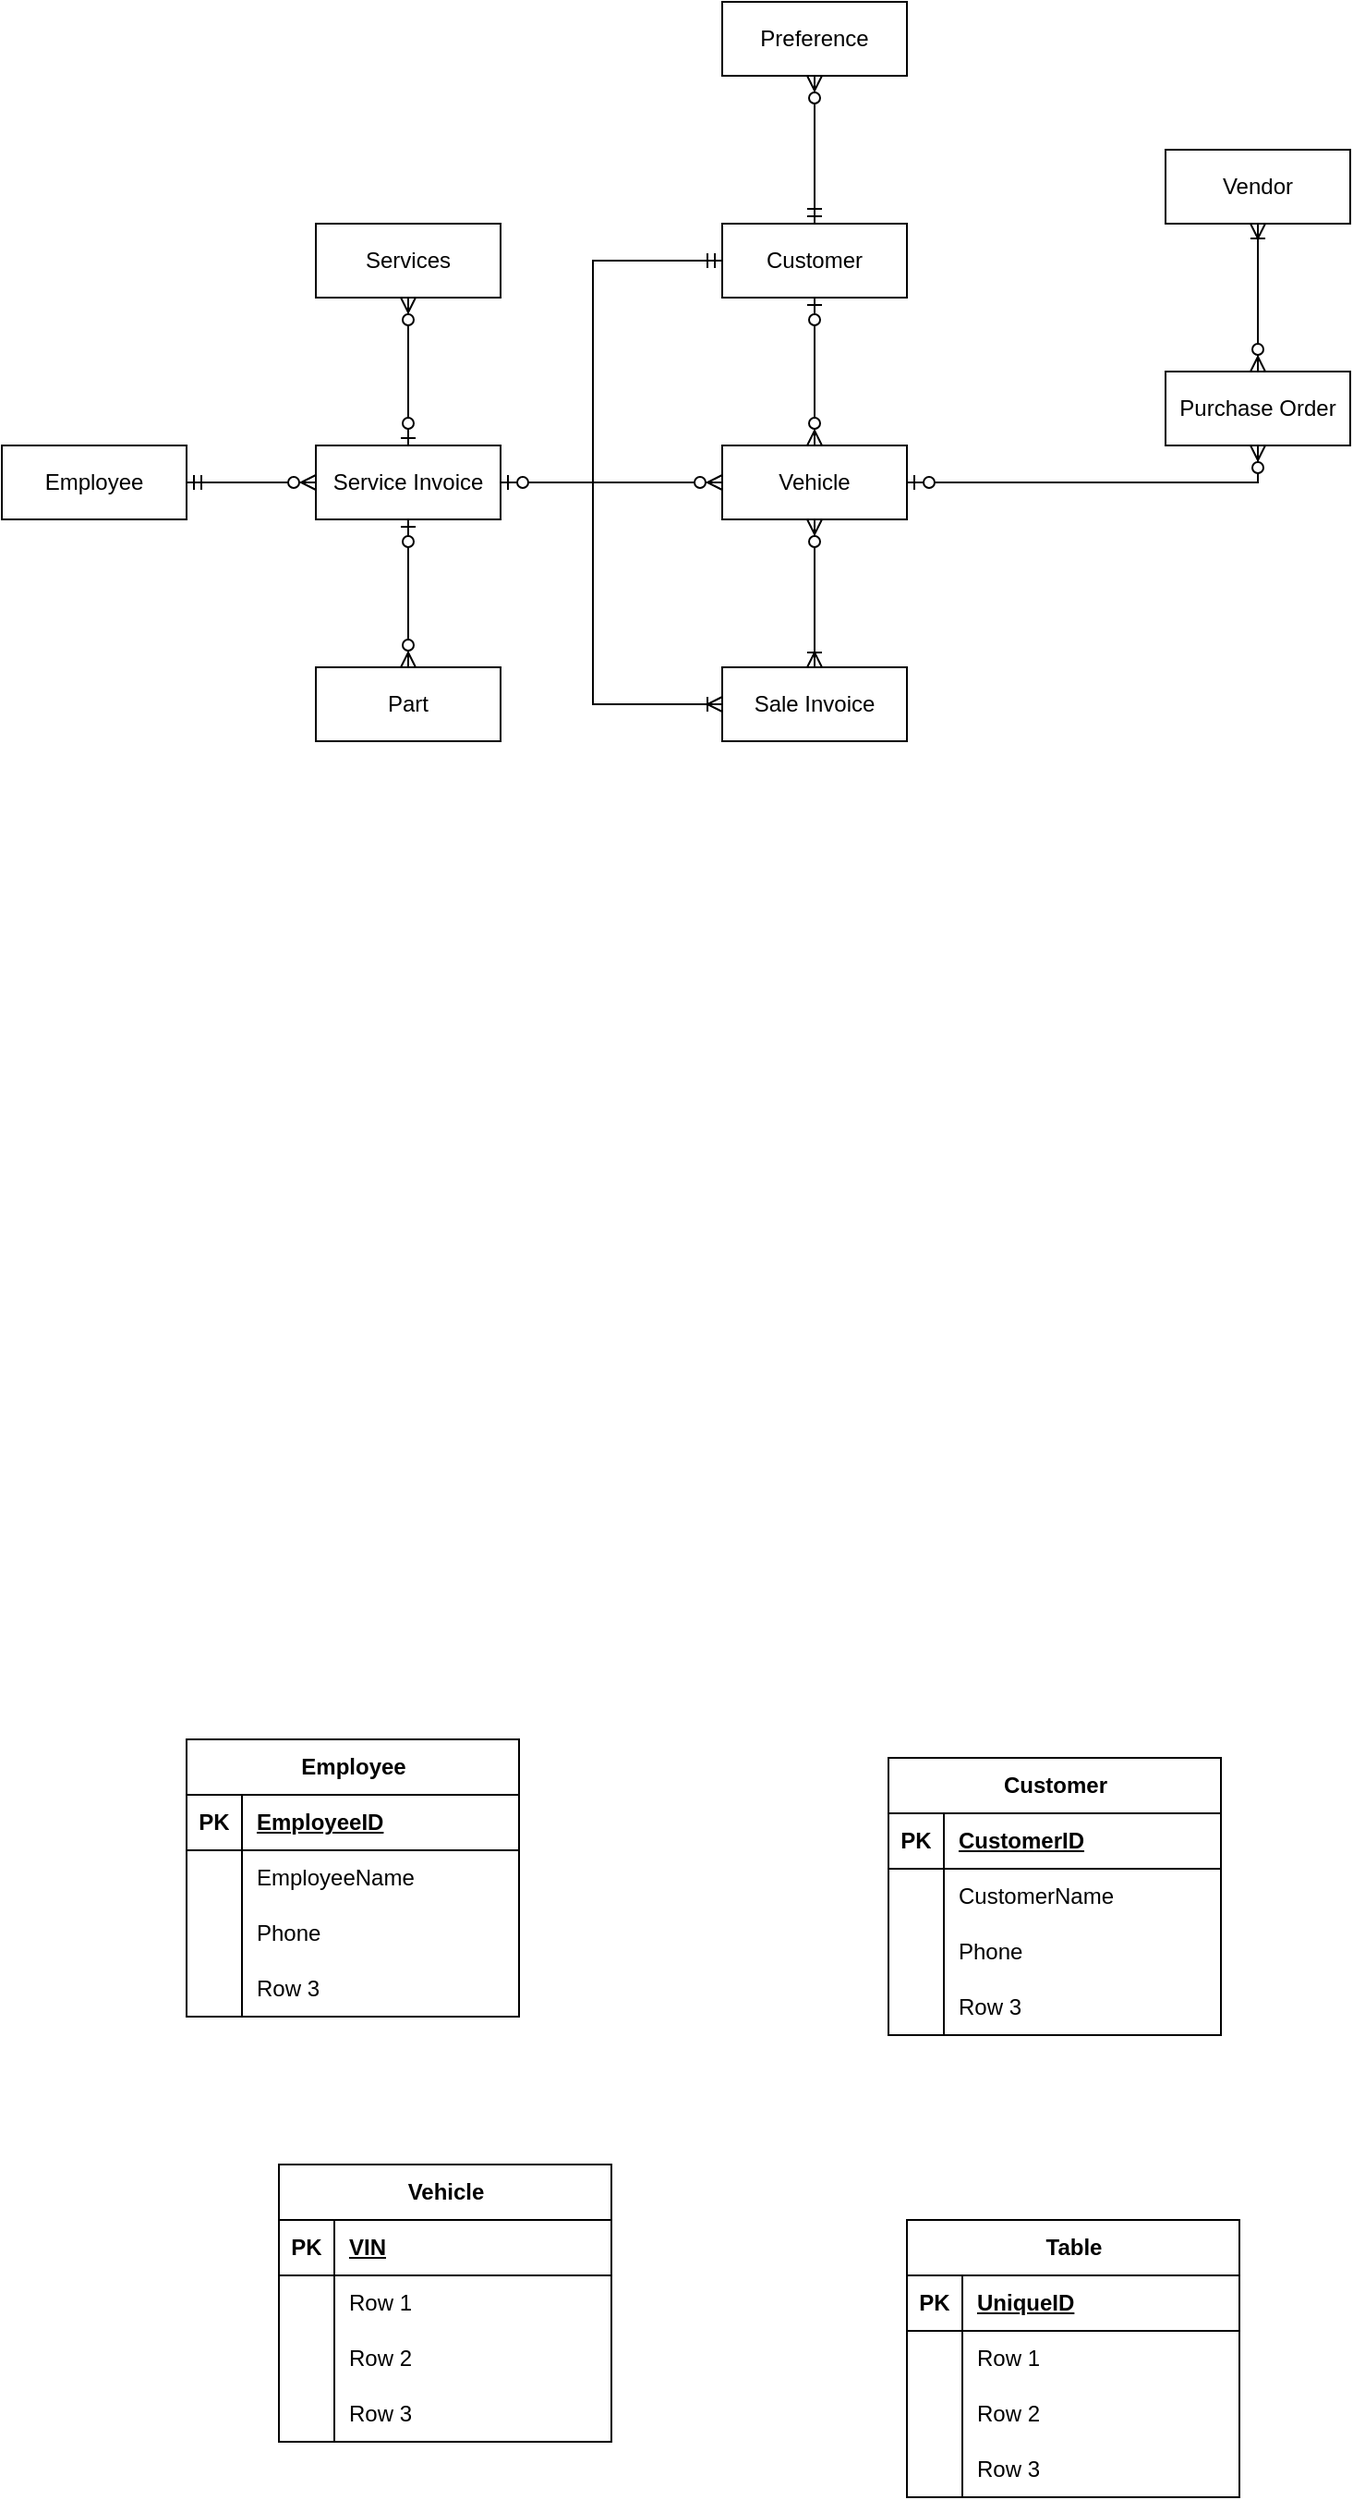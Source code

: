 <mxfile version="21.2.7" type="github">
  <diagram id="R2lEEEUBdFMjLlhIrx00" name="Page-1">
    <mxGraphModel dx="589" dy="619" grid="1" gridSize="10" guides="1" tooltips="1" connect="1" arrows="1" fold="1" page="1" pageScale="1" pageWidth="850" pageHeight="1100" math="0" shadow="0" extFonts="Permanent Marker^https://fonts.googleapis.com/css?family=Permanent+Marker">
      <root>
        <mxCell id="0" />
        <mxCell id="1" parent="0" />
        <mxCell id="oXZxkqRxfTg1j08WPur6-1" value="Preference" style="whiteSpace=wrap;html=1;align=center;" vertex="1" parent="1">
          <mxGeometry x="400" y="200" width="100" height="40" as="geometry" />
        </mxCell>
        <mxCell id="oXZxkqRxfTg1j08WPur6-2" value="Sale Invoice" style="whiteSpace=wrap;html=1;align=center;" vertex="1" parent="1">
          <mxGeometry x="400" y="560" width="100" height="40" as="geometry" />
        </mxCell>
        <mxCell id="oXZxkqRxfTg1j08WPur6-3" value="Vendor" style="whiteSpace=wrap;html=1;align=center;" vertex="1" parent="1">
          <mxGeometry x="640" y="280" width="100" height="40" as="geometry" />
        </mxCell>
        <mxCell id="oXZxkqRxfTg1j08WPur6-4" value="Customer" style="whiteSpace=wrap;html=1;align=center;" vertex="1" parent="1">
          <mxGeometry x="400" y="320" width="100" height="40" as="geometry" />
        </mxCell>
        <mxCell id="oXZxkqRxfTg1j08WPur6-5" value="Purchase Order" style="whiteSpace=wrap;html=1;align=center;" vertex="1" parent="1">
          <mxGeometry x="640" y="400" width="100" height="40" as="geometry" />
        </mxCell>
        <mxCell id="oXZxkqRxfTg1j08WPur6-6" value="Employee" style="whiteSpace=wrap;html=1;align=center;" vertex="1" parent="1">
          <mxGeometry x="10" y="440" width="100" height="40" as="geometry" />
        </mxCell>
        <mxCell id="oXZxkqRxfTg1j08WPur6-9" value="Service Invoice" style="whiteSpace=wrap;html=1;align=center;" vertex="1" parent="1">
          <mxGeometry x="180" y="440" width="100" height="40" as="geometry" />
        </mxCell>
        <mxCell id="oXZxkqRxfTg1j08WPur6-10" value="Services " style="whiteSpace=wrap;html=1;align=center;" vertex="1" parent="1">
          <mxGeometry x="180" y="320" width="100" height="40" as="geometry" />
        </mxCell>
        <mxCell id="oXZxkqRxfTg1j08WPur6-12" value="Part" style="whiteSpace=wrap;html=1;align=center;" vertex="1" parent="1">
          <mxGeometry x="180" y="560" width="100" height="40" as="geometry" />
        </mxCell>
        <mxCell id="oXZxkqRxfTg1j08WPur6-13" value="Employee" style="shape=table;startSize=30;container=1;collapsible=1;childLayout=tableLayout;fixedRows=1;rowLines=0;fontStyle=1;align=center;resizeLast=1;html=1;" vertex="1" parent="1">
          <mxGeometry x="110" y="1140" width="180" height="150" as="geometry" />
        </mxCell>
        <mxCell id="oXZxkqRxfTg1j08WPur6-14" value="" style="shape=tableRow;horizontal=0;startSize=0;swimlaneHead=0;swimlaneBody=0;fillColor=none;collapsible=0;dropTarget=0;points=[[0,0.5],[1,0.5]];portConstraint=eastwest;top=0;left=0;right=0;bottom=1;" vertex="1" parent="oXZxkqRxfTg1j08WPur6-13">
          <mxGeometry y="30" width="180" height="30" as="geometry" />
        </mxCell>
        <mxCell id="oXZxkqRxfTg1j08WPur6-15" value="PK" style="shape=partialRectangle;connectable=0;fillColor=none;top=0;left=0;bottom=0;right=0;fontStyle=1;overflow=hidden;whiteSpace=wrap;html=1;" vertex="1" parent="oXZxkqRxfTg1j08WPur6-14">
          <mxGeometry width="30" height="30" as="geometry">
            <mxRectangle width="30" height="30" as="alternateBounds" />
          </mxGeometry>
        </mxCell>
        <mxCell id="oXZxkqRxfTg1j08WPur6-16" value="EmployeeID" style="shape=partialRectangle;connectable=0;fillColor=none;top=0;left=0;bottom=0;right=0;align=left;spacingLeft=6;fontStyle=5;overflow=hidden;whiteSpace=wrap;html=1;" vertex="1" parent="oXZxkqRxfTg1j08WPur6-14">
          <mxGeometry x="30" width="150" height="30" as="geometry">
            <mxRectangle width="150" height="30" as="alternateBounds" />
          </mxGeometry>
        </mxCell>
        <mxCell id="oXZxkqRxfTg1j08WPur6-17" value="" style="shape=tableRow;horizontal=0;startSize=0;swimlaneHead=0;swimlaneBody=0;fillColor=none;collapsible=0;dropTarget=0;points=[[0,0.5],[1,0.5]];portConstraint=eastwest;top=0;left=0;right=0;bottom=0;" vertex="1" parent="oXZxkqRxfTg1j08WPur6-13">
          <mxGeometry y="60" width="180" height="30" as="geometry" />
        </mxCell>
        <mxCell id="oXZxkqRxfTg1j08WPur6-18" value="" style="shape=partialRectangle;connectable=0;fillColor=none;top=0;left=0;bottom=0;right=0;editable=1;overflow=hidden;whiteSpace=wrap;html=1;" vertex="1" parent="oXZxkqRxfTg1j08WPur6-17">
          <mxGeometry width="30" height="30" as="geometry">
            <mxRectangle width="30" height="30" as="alternateBounds" />
          </mxGeometry>
        </mxCell>
        <mxCell id="oXZxkqRxfTg1j08WPur6-19" value="EmployeeName" style="shape=partialRectangle;connectable=0;fillColor=none;top=0;left=0;bottom=0;right=0;align=left;spacingLeft=6;overflow=hidden;whiteSpace=wrap;html=1;" vertex="1" parent="oXZxkqRxfTg1j08WPur6-17">
          <mxGeometry x="30" width="150" height="30" as="geometry">
            <mxRectangle width="150" height="30" as="alternateBounds" />
          </mxGeometry>
        </mxCell>
        <mxCell id="oXZxkqRxfTg1j08WPur6-20" value="" style="shape=tableRow;horizontal=0;startSize=0;swimlaneHead=0;swimlaneBody=0;fillColor=none;collapsible=0;dropTarget=0;points=[[0,0.5],[1,0.5]];portConstraint=eastwest;top=0;left=0;right=0;bottom=0;" vertex="1" parent="oXZxkqRxfTg1j08WPur6-13">
          <mxGeometry y="90" width="180" height="30" as="geometry" />
        </mxCell>
        <mxCell id="oXZxkqRxfTg1j08WPur6-21" value="" style="shape=partialRectangle;connectable=0;fillColor=none;top=0;left=0;bottom=0;right=0;editable=1;overflow=hidden;whiteSpace=wrap;html=1;" vertex="1" parent="oXZxkqRxfTg1j08WPur6-20">
          <mxGeometry width="30" height="30" as="geometry">
            <mxRectangle width="30" height="30" as="alternateBounds" />
          </mxGeometry>
        </mxCell>
        <mxCell id="oXZxkqRxfTg1j08WPur6-22" value="Phone" style="shape=partialRectangle;connectable=0;fillColor=none;top=0;left=0;bottom=0;right=0;align=left;spacingLeft=6;overflow=hidden;whiteSpace=wrap;html=1;" vertex="1" parent="oXZxkqRxfTg1j08WPur6-20">
          <mxGeometry x="30" width="150" height="30" as="geometry">
            <mxRectangle width="150" height="30" as="alternateBounds" />
          </mxGeometry>
        </mxCell>
        <mxCell id="oXZxkqRxfTg1j08WPur6-23" value="" style="shape=tableRow;horizontal=0;startSize=0;swimlaneHead=0;swimlaneBody=0;fillColor=none;collapsible=0;dropTarget=0;points=[[0,0.5],[1,0.5]];portConstraint=eastwest;top=0;left=0;right=0;bottom=0;" vertex="1" parent="oXZxkqRxfTg1j08WPur6-13">
          <mxGeometry y="120" width="180" height="30" as="geometry" />
        </mxCell>
        <mxCell id="oXZxkqRxfTg1j08WPur6-24" value="" style="shape=partialRectangle;connectable=0;fillColor=none;top=0;left=0;bottom=0;right=0;editable=1;overflow=hidden;whiteSpace=wrap;html=1;" vertex="1" parent="oXZxkqRxfTg1j08WPur6-23">
          <mxGeometry width="30" height="30" as="geometry">
            <mxRectangle width="30" height="30" as="alternateBounds" />
          </mxGeometry>
        </mxCell>
        <mxCell id="oXZxkqRxfTg1j08WPur6-25" value="Row 3" style="shape=partialRectangle;connectable=0;fillColor=none;top=0;left=0;bottom=0;right=0;align=left;spacingLeft=6;overflow=hidden;whiteSpace=wrap;html=1;" vertex="1" parent="oXZxkqRxfTg1j08WPur6-23">
          <mxGeometry x="30" width="150" height="30" as="geometry">
            <mxRectangle width="150" height="30" as="alternateBounds" />
          </mxGeometry>
        </mxCell>
        <mxCell id="oXZxkqRxfTg1j08WPur6-26" value="Customer" style="shape=table;startSize=30;container=1;collapsible=1;childLayout=tableLayout;fixedRows=1;rowLines=0;fontStyle=1;align=center;resizeLast=1;html=1;" vertex="1" parent="1">
          <mxGeometry x="490" y="1150" width="180" height="150" as="geometry" />
        </mxCell>
        <mxCell id="oXZxkqRxfTg1j08WPur6-27" value="" style="shape=tableRow;horizontal=0;startSize=0;swimlaneHead=0;swimlaneBody=0;fillColor=none;collapsible=0;dropTarget=0;points=[[0,0.5],[1,0.5]];portConstraint=eastwest;top=0;left=0;right=0;bottom=1;" vertex="1" parent="oXZxkqRxfTg1j08WPur6-26">
          <mxGeometry y="30" width="180" height="30" as="geometry" />
        </mxCell>
        <mxCell id="oXZxkqRxfTg1j08WPur6-28" value="PK" style="shape=partialRectangle;connectable=0;fillColor=none;top=0;left=0;bottom=0;right=0;fontStyle=1;overflow=hidden;whiteSpace=wrap;html=1;" vertex="1" parent="oXZxkqRxfTg1j08WPur6-27">
          <mxGeometry width="30" height="30" as="geometry">
            <mxRectangle width="30" height="30" as="alternateBounds" />
          </mxGeometry>
        </mxCell>
        <mxCell id="oXZxkqRxfTg1j08WPur6-29" value="CustomerID" style="shape=partialRectangle;connectable=0;fillColor=none;top=0;left=0;bottom=0;right=0;align=left;spacingLeft=6;fontStyle=5;overflow=hidden;whiteSpace=wrap;html=1;" vertex="1" parent="oXZxkqRxfTg1j08WPur6-27">
          <mxGeometry x="30" width="150" height="30" as="geometry">
            <mxRectangle width="150" height="30" as="alternateBounds" />
          </mxGeometry>
        </mxCell>
        <mxCell id="oXZxkqRxfTg1j08WPur6-30" value="" style="shape=tableRow;horizontal=0;startSize=0;swimlaneHead=0;swimlaneBody=0;fillColor=none;collapsible=0;dropTarget=0;points=[[0,0.5],[1,0.5]];portConstraint=eastwest;top=0;left=0;right=0;bottom=0;" vertex="1" parent="oXZxkqRxfTg1j08WPur6-26">
          <mxGeometry y="60" width="180" height="30" as="geometry" />
        </mxCell>
        <mxCell id="oXZxkqRxfTg1j08WPur6-31" value="" style="shape=partialRectangle;connectable=0;fillColor=none;top=0;left=0;bottom=0;right=0;editable=1;overflow=hidden;whiteSpace=wrap;html=1;" vertex="1" parent="oXZxkqRxfTg1j08WPur6-30">
          <mxGeometry width="30" height="30" as="geometry">
            <mxRectangle width="30" height="30" as="alternateBounds" />
          </mxGeometry>
        </mxCell>
        <mxCell id="oXZxkqRxfTg1j08WPur6-32" value="CustomerName" style="shape=partialRectangle;connectable=0;fillColor=none;top=0;left=0;bottom=0;right=0;align=left;spacingLeft=6;overflow=hidden;whiteSpace=wrap;html=1;" vertex="1" parent="oXZxkqRxfTg1j08WPur6-30">
          <mxGeometry x="30" width="150" height="30" as="geometry">
            <mxRectangle width="150" height="30" as="alternateBounds" />
          </mxGeometry>
        </mxCell>
        <mxCell id="oXZxkqRxfTg1j08WPur6-33" value="" style="shape=tableRow;horizontal=0;startSize=0;swimlaneHead=0;swimlaneBody=0;fillColor=none;collapsible=0;dropTarget=0;points=[[0,0.5],[1,0.5]];portConstraint=eastwest;top=0;left=0;right=0;bottom=0;" vertex="1" parent="oXZxkqRxfTg1j08WPur6-26">
          <mxGeometry y="90" width="180" height="30" as="geometry" />
        </mxCell>
        <mxCell id="oXZxkqRxfTg1j08WPur6-34" value="" style="shape=partialRectangle;connectable=0;fillColor=none;top=0;left=0;bottom=0;right=0;editable=1;overflow=hidden;whiteSpace=wrap;html=1;" vertex="1" parent="oXZxkqRxfTg1j08WPur6-33">
          <mxGeometry width="30" height="30" as="geometry">
            <mxRectangle width="30" height="30" as="alternateBounds" />
          </mxGeometry>
        </mxCell>
        <mxCell id="oXZxkqRxfTg1j08WPur6-35" value="Phone" style="shape=partialRectangle;connectable=0;fillColor=none;top=0;left=0;bottom=0;right=0;align=left;spacingLeft=6;overflow=hidden;whiteSpace=wrap;html=1;" vertex="1" parent="oXZxkqRxfTg1j08WPur6-33">
          <mxGeometry x="30" width="150" height="30" as="geometry">
            <mxRectangle width="150" height="30" as="alternateBounds" />
          </mxGeometry>
        </mxCell>
        <mxCell id="oXZxkqRxfTg1j08WPur6-36" value="" style="shape=tableRow;horizontal=0;startSize=0;swimlaneHead=0;swimlaneBody=0;fillColor=none;collapsible=0;dropTarget=0;points=[[0,0.5],[1,0.5]];portConstraint=eastwest;top=0;left=0;right=0;bottom=0;" vertex="1" parent="oXZxkqRxfTg1j08WPur6-26">
          <mxGeometry y="120" width="180" height="30" as="geometry" />
        </mxCell>
        <mxCell id="oXZxkqRxfTg1j08WPur6-37" value="" style="shape=partialRectangle;connectable=0;fillColor=none;top=0;left=0;bottom=0;right=0;editable=1;overflow=hidden;whiteSpace=wrap;html=1;" vertex="1" parent="oXZxkqRxfTg1j08WPur6-36">
          <mxGeometry width="30" height="30" as="geometry">
            <mxRectangle width="30" height="30" as="alternateBounds" />
          </mxGeometry>
        </mxCell>
        <mxCell id="oXZxkqRxfTg1j08WPur6-38" value="Row 3" style="shape=partialRectangle;connectable=0;fillColor=none;top=0;left=0;bottom=0;right=0;align=left;spacingLeft=6;overflow=hidden;whiteSpace=wrap;html=1;" vertex="1" parent="oXZxkqRxfTg1j08WPur6-36">
          <mxGeometry x="30" width="150" height="30" as="geometry">
            <mxRectangle width="150" height="30" as="alternateBounds" />
          </mxGeometry>
        </mxCell>
        <mxCell id="oXZxkqRxfTg1j08WPur6-40" value="Vehicle" style="whiteSpace=wrap;html=1;align=center;" vertex="1" parent="1">
          <mxGeometry x="400" y="440" width="100" height="40" as="geometry" />
        </mxCell>
        <mxCell id="oXZxkqRxfTg1j08WPur6-41" value="" style="fontSize=12;html=1;endArrow=ERzeroToMany;startArrow=ERzeroToOne;rounded=0;entryX=0.5;entryY=0;entryDx=0;entryDy=0;exitX=0.5;exitY=1;exitDx=0;exitDy=0;" edge="1" parent="1" source="oXZxkqRxfTg1j08WPur6-4" target="oXZxkqRxfTg1j08WPur6-40">
          <mxGeometry width="100" height="100" relative="1" as="geometry">
            <mxPoint x="500" y="410" as="sourcePoint" />
            <mxPoint x="600" y="340" as="targetPoint" />
          </mxGeometry>
        </mxCell>
        <mxCell id="oXZxkqRxfTg1j08WPur6-42" value="" style="fontSize=12;html=1;endArrow=ERzeroToMany;startArrow=ERzeroToOne;rounded=0;entryX=0.5;entryY=1;entryDx=0;entryDy=0;exitX=1;exitY=0.5;exitDx=0;exitDy=0;" edge="1" parent="1" source="oXZxkqRxfTg1j08WPur6-40" target="oXZxkqRxfTg1j08WPur6-5">
          <mxGeometry width="100" height="100" relative="1" as="geometry">
            <mxPoint x="550" y="550" as="sourcePoint" />
            <mxPoint x="650" y="450" as="targetPoint" />
            <Array as="points">
              <mxPoint x="690" y="460" />
            </Array>
          </mxGeometry>
        </mxCell>
        <mxCell id="oXZxkqRxfTg1j08WPur6-44" value="" style="fontSize=12;html=1;endArrow=ERzeroToMany;startArrow=ERzeroToOne;rounded=0;entryX=0;entryY=0.5;entryDx=0;entryDy=0;exitX=1;exitY=0.5;exitDx=0;exitDy=0;" edge="1" parent="1" source="oXZxkqRxfTg1j08WPur6-9" target="oXZxkqRxfTg1j08WPur6-40">
          <mxGeometry width="100" height="100" relative="1" as="geometry">
            <mxPoint x="290" y="580" as="sourcePoint" />
            <mxPoint x="390" y="480" as="targetPoint" />
          </mxGeometry>
        </mxCell>
        <mxCell id="oXZxkqRxfTg1j08WPur6-46" value="" style="fontSize=12;html=1;endArrow=ERzeroToMany;startArrow=ERzeroToOne;rounded=0;exitX=0.5;exitY=1;exitDx=0;exitDy=0;entryX=0.5;entryY=0;entryDx=0;entryDy=0;" edge="1" parent="1" source="oXZxkqRxfTg1j08WPur6-9" target="oXZxkqRxfTg1j08WPur6-12">
          <mxGeometry width="100" height="100" relative="1" as="geometry">
            <mxPoint x="280" y="600" as="sourcePoint" />
            <mxPoint x="380" y="500" as="targetPoint" />
          </mxGeometry>
        </mxCell>
        <mxCell id="oXZxkqRxfTg1j08WPur6-47" value="" style="fontSize=12;html=1;endArrow=ERzeroToMany;startArrow=ERzeroToOne;rounded=0;entryX=0.5;entryY=1;entryDx=0;entryDy=0;exitX=0.5;exitY=0;exitDx=0;exitDy=0;" edge="1" parent="1" source="oXZxkqRxfTg1j08WPur6-9" target="oXZxkqRxfTg1j08WPur6-10">
          <mxGeometry width="100" height="100" relative="1" as="geometry">
            <mxPoint x="270" y="430" as="sourcePoint" />
            <mxPoint x="370" y="330" as="targetPoint" />
          </mxGeometry>
        </mxCell>
        <mxCell id="oXZxkqRxfTg1j08WPur6-49" value="" style="fontSize=12;html=1;endArrow=ERoneToMany;startArrow=ERzeroToMany;rounded=0;entryX=0.5;entryY=1;entryDx=0;entryDy=0;exitX=0.5;exitY=0;exitDx=0;exitDy=0;" edge="1" parent="1" source="oXZxkqRxfTg1j08WPur6-5" target="oXZxkqRxfTg1j08WPur6-3">
          <mxGeometry width="100" height="100" relative="1" as="geometry">
            <mxPoint x="380" y="470" as="sourcePoint" />
            <mxPoint x="480" y="370" as="targetPoint" />
          </mxGeometry>
        </mxCell>
        <mxCell id="oXZxkqRxfTg1j08WPur6-51" value="" style="fontSize=12;html=1;endArrow=ERzeroToMany;startArrow=ERmandOne;rounded=0;entryX=0;entryY=0.5;entryDx=0;entryDy=0;exitX=1;exitY=0.5;exitDx=0;exitDy=0;" edge="1" parent="1" source="oXZxkqRxfTg1j08WPur6-6" target="oXZxkqRxfTg1j08WPur6-9">
          <mxGeometry width="100" height="100" relative="1" as="geometry">
            <mxPoint x="80" y="620" as="sourcePoint" />
            <mxPoint x="180" y="520" as="targetPoint" />
          </mxGeometry>
        </mxCell>
        <mxCell id="oXZxkqRxfTg1j08WPur6-53" value="" style="fontSize=12;html=1;endArrow=ERoneToMany;startArrow=ERzeroToMany;rounded=0;exitX=0.5;exitY=1;exitDx=0;exitDy=0;entryX=0.5;entryY=0;entryDx=0;entryDy=0;" edge="1" parent="1" source="oXZxkqRxfTg1j08WPur6-40" target="oXZxkqRxfTg1j08WPur6-2">
          <mxGeometry width="100" height="100" relative="1" as="geometry">
            <mxPoint x="480" y="630" as="sourcePoint" />
            <mxPoint x="580" y="530" as="targetPoint" />
          </mxGeometry>
        </mxCell>
        <mxCell id="oXZxkqRxfTg1j08WPur6-54" value="" style="fontSize=12;html=1;endArrow=ERoneToMany;startArrow=ERmandOne;rounded=0;entryX=0;entryY=0.5;entryDx=0;entryDy=0;exitX=0;exitY=0.5;exitDx=0;exitDy=0;" edge="1" parent="1" source="oXZxkqRxfTg1j08WPur6-4" target="oXZxkqRxfTg1j08WPur6-2">
          <mxGeometry width="100" height="100" relative="1" as="geometry">
            <mxPoint x="290" y="510" as="sourcePoint" />
            <mxPoint x="390" y="410" as="targetPoint" />
            <Array as="points">
              <mxPoint x="330" y="340" />
              <mxPoint x="330" y="460" />
              <mxPoint x="330" y="580" />
            </Array>
          </mxGeometry>
        </mxCell>
        <mxCell id="oXZxkqRxfTg1j08WPur6-55" value="Vehicle" style="shape=table;startSize=30;container=1;collapsible=1;childLayout=tableLayout;fixedRows=1;rowLines=0;fontStyle=1;align=center;resizeLast=1;html=1;" vertex="1" parent="1">
          <mxGeometry x="160" y="1370" width="180" height="150" as="geometry" />
        </mxCell>
        <mxCell id="oXZxkqRxfTg1j08WPur6-56" value="" style="shape=tableRow;horizontal=0;startSize=0;swimlaneHead=0;swimlaneBody=0;fillColor=none;collapsible=0;dropTarget=0;points=[[0,0.5],[1,0.5]];portConstraint=eastwest;top=0;left=0;right=0;bottom=1;" vertex="1" parent="oXZxkqRxfTg1j08WPur6-55">
          <mxGeometry y="30" width="180" height="30" as="geometry" />
        </mxCell>
        <mxCell id="oXZxkqRxfTg1j08WPur6-57" value="PK" style="shape=partialRectangle;connectable=0;fillColor=none;top=0;left=0;bottom=0;right=0;fontStyle=1;overflow=hidden;whiteSpace=wrap;html=1;" vertex="1" parent="oXZxkqRxfTg1j08WPur6-56">
          <mxGeometry width="30" height="30" as="geometry">
            <mxRectangle width="30" height="30" as="alternateBounds" />
          </mxGeometry>
        </mxCell>
        <mxCell id="oXZxkqRxfTg1j08WPur6-58" value="VIN" style="shape=partialRectangle;connectable=0;fillColor=none;top=0;left=0;bottom=0;right=0;align=left;spacingLeft=6;fontStyle=5;overflow=hidden;whiteSpace=wrap;html=1;" vertex="1" parent="oXZxkqRxfTg1j08WPur6-56">
          <mxGeometry x="30" width="150" height="30" as="geometry">
            <mxRectangle width="150" height="30" as="alternateBounds" />
          </mxGeometry>
        </mxCell>
        <mxCell id="oXZxkqRxfTg1j08WPur6-59" value="" style="shape=tableRow;horizontal=0;startSize=0;swimlaneHead=0;swimlaneBody=0;fillColor=none;collapsible=0;dropTarget=0;points=[[0,0.5],[1,0.5]];portConstraint=eastwest;top=0;left=0;right=0;bottom=0;" vertex="1" parent="oXZxkqRxfTg1j08WPur6-55">
          <mxGeometry y="60" width="180" height="30" as="geometry" />
        </mxCell>
        <mxCell id="oXZxkqRxfTg1j08WPur6-60" value="" style="shape=partialRectangle;connectable=0;fillColor=none;top=0;left=0;bottom=0;right=0;editable=1;overflow=hidden;whiteSpace=wrap;html=1;" vertex="1" parent="oXZxkqRxfTg1j08WPur6-59">
          <mxGeometry width="30" height="30" as="geometry">
            <mxRectangle width="30" height="30" as="alternateBounds" />
          </mxGeometry>
        </mxCell>
        <mxCell id="oXZxkqRxfTg1j08WPur6-61" value="Row 1" style="shape=partialRectangle;connectable=0;fillColor=none;top=0;left=0;bottom=0;right=0;align=left;spacingLeft=6;overflow=hidden;whiteSpace=wrap;html=1;" vertex="1" parent="oXZxkqRxfTg1j08WPur6-59">
          <mxGeometry x="30" width="150" height="30" as="geometry">
            <mxRectangle width="150" height="30" as="alternateBounds" />
          </mxGeometry>
        </mxCell>
        <mxCell id="oXZxkqRxfTg1j08WPur6-62" value="" style="shape=tableRow;horizontal=0;startSize=0;swimlaneHead=0;swimlaneBody=0;fillColor=none;collapsible=0;dropTarget=0;points=[[0,0.5],[1,0.5]];portConstraint=eastwest;top=0;left=0;right=0;bottom=0;" vertex="1" parent="oXZxkqRxfTg1j08WPur6-55">
          <mxGeometry y="90" width="180" height="30" as="geometry" />
        </mxCell>
        <mxCell id="oXZxkqRxfTg1j08WPur6-63" value="" style="shape=partialRectangle;connectable=0;fillColor=none;top=0;left=0;bottom=0;right=0;editable=1;overflow=hidden;whiteSpace=wrap;html=1;" vertex="1" parent="oXZxkqRxfTg1j08WPur6-62">
          <mxGeometry width="30" height="30" as="geometry">
            <mxRectangle width="30" height="30" as="alternateBounds" />
          </mxGeometry>
        </mxCell>
        <mxCell id="oXZxkqRxfTg1j08WPur6-64" value="Row 2" style="shape=partialRectangle;connectable=0;fillColor=none;top=0;left=0;bottom=0;right=0;align=left;spacingLeft=6;overflow=hidden;whiteSpace=wrap;html=1;" vertex="1" parent="oXZxkqRxfTg1j08WPur6-62">
          <mxGeometry x="30" width="150" height="30" as="geometry">
            <mxRectangle width="150" height="30" as="alternateBounds" />
          </mxGeometry>
        </mxCell>
        <mxCell id="oXZxkqRxfTg1j08WPur6-65" value="" style="shape=tableRow;horizontal=0;startSize=0;swimlaneHead=0;swimlaneBody=0;fillColor=none;collapsible=0;dropTarget=0;points=[[0,0.5],[1,0.5]];portConstraint=eastwest;top=0;left=0;right=0;bottom=0;" vertex="1" parent="oXZxkqRxfTg1j08WPur6-55">
          <mxGeometry y="120" width="180" height="30" as="geometry" />
        </mxCell>
        <mxCell id="oXZxkqRxfTg1j08WPur6-66" value="" style="shape=partialRectangle;connectable=0;fillColor=none;top=0;left=0;bottom=0;right=0;editable=1;overflow=hidden;whiteSpace=wrap;html=1;" vertex="1" parent="oXZxkqRxfTg1j08WPur6-65">
          <mxGeometry width="30" height="30" as="geometry">
            <mxRectangle width="30" height="30" as="alternateBounds" />
          </mxGeometry>
        </mxCell>
        <mxCell id="oXZxkqRxfTg1j08WPur6-67" value="Row 3" style="shape=partialRectangle;connectable=0;fillColor=none;top=0;left=0;bottom=0;right=0;align=left;spacingLeft=6;overflow=hidden;whiteSpace=wrap;html=1;" vertex="1" parent="oXZxkqRxfTg1j08WPur6-65">
          <mxGeometry x="30" width="150" height="30" as="geometry">
            <mxRectangle width="150" height="30" as="alternateBounds" />
          </mxGeometry>
        </mxCell>
        <mxCell id="oXZxkqRxfTg1j08WPur6-68" value="Table" style="shape=table;startSize=30;container=1;collapsible=1;childLayout=tableLayout;fixedRows=1;rowLines=0;fontStyle=1;align=center;resizeLast=1;html=1;" vertex="1" parent="1">
          <mxGeometry x="500" y="1400" width="180" height="150" as="geometry" />
        </mxCell>
        <mxCell id="oXZxkqRxfTg1j08WPur6-69" value="" style="shape=tableRow;horizontal=0;startSize=0;swimlaneHead=0;swimlaneBody=0;fillColor=none;collapsible=0;dropTarget=0;points=[[0,0.5],[1,0.5]];portConstraint=eastwest;top=0;left=0;right=0;bottom=1;" vertex="1" parent="oXZxkqRxfTg1j08WPur6-68">
          <mxGeometry y="30" width="180" height="30" as="geometry" />
        </mxCell>
        <mxCell id="oXZxkqRxfTg1j08WPur6-70" value="PK" style="shape=partialRectangle;connectable=0;fillColor=none;top=0;left=0;bottom=0;right=0;fontStyle=1;overflow=hidden;whiteSpace=wrap;html=1;" vertex="1" parent="oXZxkqRxfTg1j08WPur6-69">
          <mxGeometry width="30" height="30" as="geometry">
            <mxRectangle width="30" height="30" as="alternateBounds" />
          </mxGeometry>
        </mxCell>
        <mxCell id="oXZxkqRxfTg1j08WPur6-71" value="UniqueID" style="shape=partialRectangle;connectable=0;fillColor=none;top=0;left=0;bottom=0;right=0;align=left;spacingLeft=6;fontStyle=5;overflow=hidden;whiteSpace=wrap;html=1;" vertex="1" parent="oXZxkqRxfTg1j08WPur6-69">
          <mxGeometry x="30" width="150" height="30" as="geometry">
            <mxRectangle width="150" height="30" as="alternateBounds" />
          </mxGeometry>
        </mxCell>
        <mxCell id="oXZxkqRxfTg1j08WPur6-72" value="" style="shape=tableRow;horizontal=0;startSize=0;swimlaneHead=0;swimlaneBody=0;fillColor=none;collapsible=0;dropTarget=0;points=[[0,0.5],[1,0.5]];portConstraint=eastwest;top=0;left=0;right=0;bottom=0;" vertex="1" parent="oXZxkqRxfTg1j08WPur6-68">
          <mxGeometry y="60" width="180" height="30" as="geometry" />
        </mxCell>
        <mxCell id="oXZxkqRxfTg1j08WPur6-73" value="" style="shape=partialRectangle;connectable=0;fillColor=none;top=0;left=0;bottom=0;right=0;editable=1;overflow=hidden;whiteSpace=wrap;html=1;" vertex="1" parent="oXZxkqRxfTg1j08WPur6-72">
          <mxGeometry width="30" height="30" as="geometry">
            <mxRectangle width="30" height="30" as="alternateBounds" />
          </mxGeometry>
        </mxCell>
        <mxCell id="oXZxkqRxfTg1j08WPur6-74" value="Row 1" style="shape=partialRectangle;connectable=0;fillColor=none;top=0;left=0;bottom=0;right=0;align=left;spacingLeft=6;overflow=hidden;whiteSpace=wrap;html=1;" vertex="1" parent="oXZxkqRxfTg1j08WPur6-72">
          <mxGeometry x="30" width="150" height="30" as="geometry">
            <mxRectangle width="150" height="30" as="alternateBounds" />
          </mxGeometry>
        </mxCell>
        <mxCell id="oXZxkqRxfTg1j08WPur6-75" value="" style="shape=tableRow;horizontal=0;startSize=0;swimlaneHead=0;swimlaneBody=0;fillColor=none;collapsible=0;dropTarget=0;points=[[0,0.5],[1,0.5]];portConstraint=eastwest;top=0;left=0;right=0;bottom=0;" vertex="1" parent="oXZxkqRxfTg1j08WPur6-68">
          <mxGeometry y="90" width="180" height="30" as="geometry" />
        </mxCell>
        <mxCell id="oXZxkqRxfTg1j08WPur6-76" value="" style="shape=partialRectangle;connectable=0;fillColor=none;top=0;left=0;bottom=0;right=0;editable=1;overflow=hidden;whiteSpace=wrap;html=1;" vertex="1" parent="oXZxkqRxfTg1j08WPur6-75">
          <mxGeometry width="30" height="30" as="geometry">
            <mxRectangle width="30" height="30" as="alternateBounds" />
          </mxGeometry>
        </mxCell>
        <mxCell id="oXZxkqRxfTg1j08WPur6-77" value="Row 2" style="shape=partialRectangle;connectable=0;fillColor=none;top=0;left=0;bottom=0;right=0;align=left;spacingLeft=6;overflow=hidden;whiteSpace=wrap;html=1;" vertex="1" parent="oXZxkqRxfTg1j08WPur6-75">
          <mxGeometry x="30" width="150" height="30" as="geometry">
            <mxRectangle width="150" height="30" as="alternateBounds" />
          </mxGeometry>
        </mxCell>
        <mxCell id="oXZxkqRxfTg1j08WPur6-78" value="" style="shape=tableRow;horizontal=0;startSize=0;swimlaneHead=0;swimlaneBody=0;fillColor=none;collapsible=0;dropTarget=0;points=[[0,0.5],[1,0.5]];portConstraint=eastwest;top=0;left=0;right=0;bottom=0;" vertex="1" parent="oXZxkqRxfTg1j08WPur6-68">
          <mxGeometry y="120" width="180" height="30" as="geometry" />
        </mxCell>
        <mxCell id="oXZxkqRxfTg1j08WPur6-79" value="" style="shape=partialRectangle;connectable=0;fillColor=none;top=0;left=0;bottom=0;right=0;editable=1;overflow=hidden;whiteSpace=wrap;html=1;" vertex="1" parent="oXZxkqRxfTg1j08WPur6-78">
          <mxGeometry width="30" height="30" as="geometry">
            <mxRectangle width="30" height="30" as="alternateBounds" />
          </mxGeometry>
        </mxCell>
        <mxCell id="oXZxkqRxfTg1j08WPur6-80" value="Row 3" style="shape=partialRectangle;connectable=0;fillColor=none;top=0;left=0;bottom=0;right=0;align=left;spacingLeft=6;overflow=hidden;whiteSpace=wrap;html=1;" vertex="1" parent="oXZxkqRxfTg1j08WPur6-78">
          <mxGeometry x="30" width="150" height="30" as="geometry">
            <mxRectangle width="150" height="30" as="alternateBounds" />
          </mxGeometry>
        </mxCell>
        <mxCell id="oXZxkqRxfTg1j08WPur6-81" value="" style="fontSize=12;html=1;endArrow=ERzeroToMany;startArrow=ERmandOne;rounded=0;entryX=0.5;entryY=1;entryDx=0;entryDy=0;exitX=0.5;exitY=0;exitDx=0;exitDy=0;" edge="1" parent="1" source="oXZxkqRxfTg1j08WPur6-4" target="oXZxkqRxfTg1j08WPur6-1">
          <mxGeometry width="100" height="100" relative="1" as="geometry">
            <mxPoint x="340" y="210" as="sourcePoint" />
            <mxPoint x="440" y="110" as="targetPoint" />
          </mxGeometry>
        </mxCell>
      </root>
    </mxGraphModel>
  </diagram>
</mxfile>
